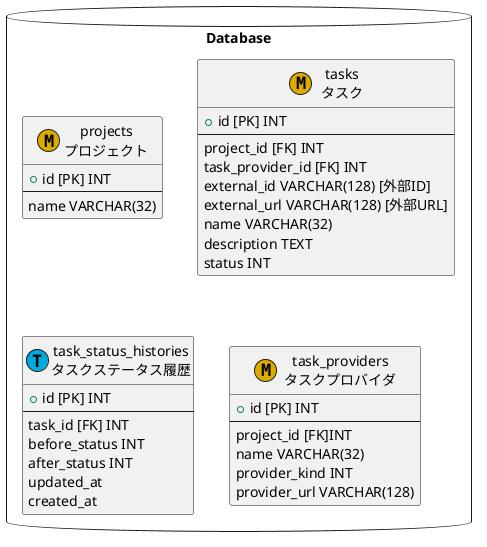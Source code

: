 @startuml テーブル一覧

package "Database" <<Database>> {
  entity "projects\nプロジェクト" as projects <<M, DDAA00>> {
    + id [PK] INT
    --
    name VARCHAR(32)
  }
  entity "tasks\nタスク" as tasks <<M, DDAA00>> {
    + id [PK] INT
    --
    project_id [FK] INT
    task_provider_id [FK] INT
    external_id VARCHAR(128) [外部ID]
    external_url VARCHAR(128) [外部URL]
    name VARCHAR(32)
    description TEXT
    '0: created, 1: todo, 2: doing, 3: done, 4: closed
    status INT
  }
  entity "task_status_histories\nタスクステータス履歴" as task_status_histories <<T, 00AADD>> {
    + id [PK] INT
    --
    task_id [FK] INT
    before_status INT
    after_status INT
    updated_at
    created_at
  }
  entity "task_providers\nタスクプロバイダ" as task_providers <<M, DDAA00>> {
    + id [PK] INT
    --
    project_id [FK]INT
    name VARCHAR(32)
    '0: user, 1: github
    provider_kind INT
    provider_url VARCHAR(128)
  }
}


@enduml
